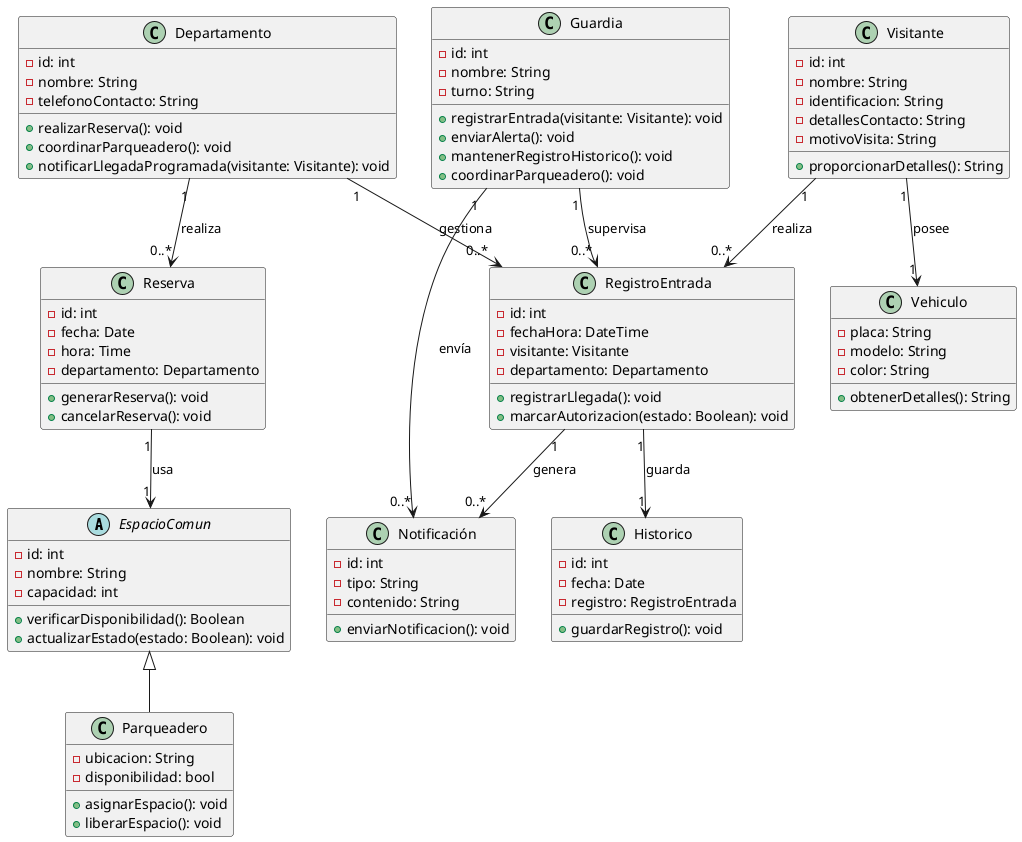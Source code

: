 @startuml
abstract class EspacioComun {
    -id: int
    -nombre: String
    -capacidad: int
    +verificarDisponibilidad(): Boolean
    +actualizarEstado(estado: Boolean): void
}

class Parqueadero {
    -ubicacion: String
    -disponibilidad: bool
    +asignarEspacio(): void
    +liberarEspacio(): void
}

class Departamento {
    -id: int
    -nombre: String
    -telefonoContacto: String
    +realizarReserva(): void
    +coordinarParqueadero(): void
    +notificarLlegadaProgramada(visitante: Visitante): void
}

class Guardia {
    -id: int
    -nombre: String
    -turno: String
    +registrarEntrada(visitante: Visitante): void
    +enviarAlerta(): void
    +mantenerRegistroHistorico(): void
    +coordinarParqueadero(): void
}

class Visitante {
    -id: int
    -nombre: String
    -identificacion: String
    -detallesContacto: String
    -motivoVisita: String
    +proporcionarDetalles(): String
}

class Reserva {
    -id: int
    -fecha: Date
    -hora: Time
    -departamento: Departamento
    +generarReserva(): void
    +cancelarReserva(): void
}

class RegistroEntrada {
    -id: int
    -fechaHora: DateTime
    -visitante: Visitante
    -departamento: Departamento
    +registrarLlegada(): void
    +marcarAutorizacion(estado: Boolean): void
}

class Notificación {
    -id: int
    -tipo: String
    -contenido: String
    +enviarNotificacion(): void
}

class Historico {
    -id: int
    -fecha: Date
    -registro: RegistroEntrada
    +guardarRegistro(): void
}

class Vehiculo {
    -placa: String
    -modelo: String
    -color: String
    +obtenerDetalles(): String
}

EspacioComun <|-- Parqueadero
Departamento "1" --> "0..*" Reserva : "realiza"
Reserva "1" --> "1" EspacioComun : "usa"
Departamento "1" --> "0..*" RegistroEntrada : "gestiona"
RegistroEntrada "1" --> "0..*" Notificación : "genera"
RegistroEntrada "1" --> "1" Historico : "guarda"
Visitante "1" --> "0..*" RegistroEntrada : "realiza"
Visitante "1" --> "1" Vehiculo : "posee"
Guardia "1" --> "0..*" RegistroEntrada : "supervisa"
Guardia "1" --> "0..*" Notificación : "envía"
@enduml